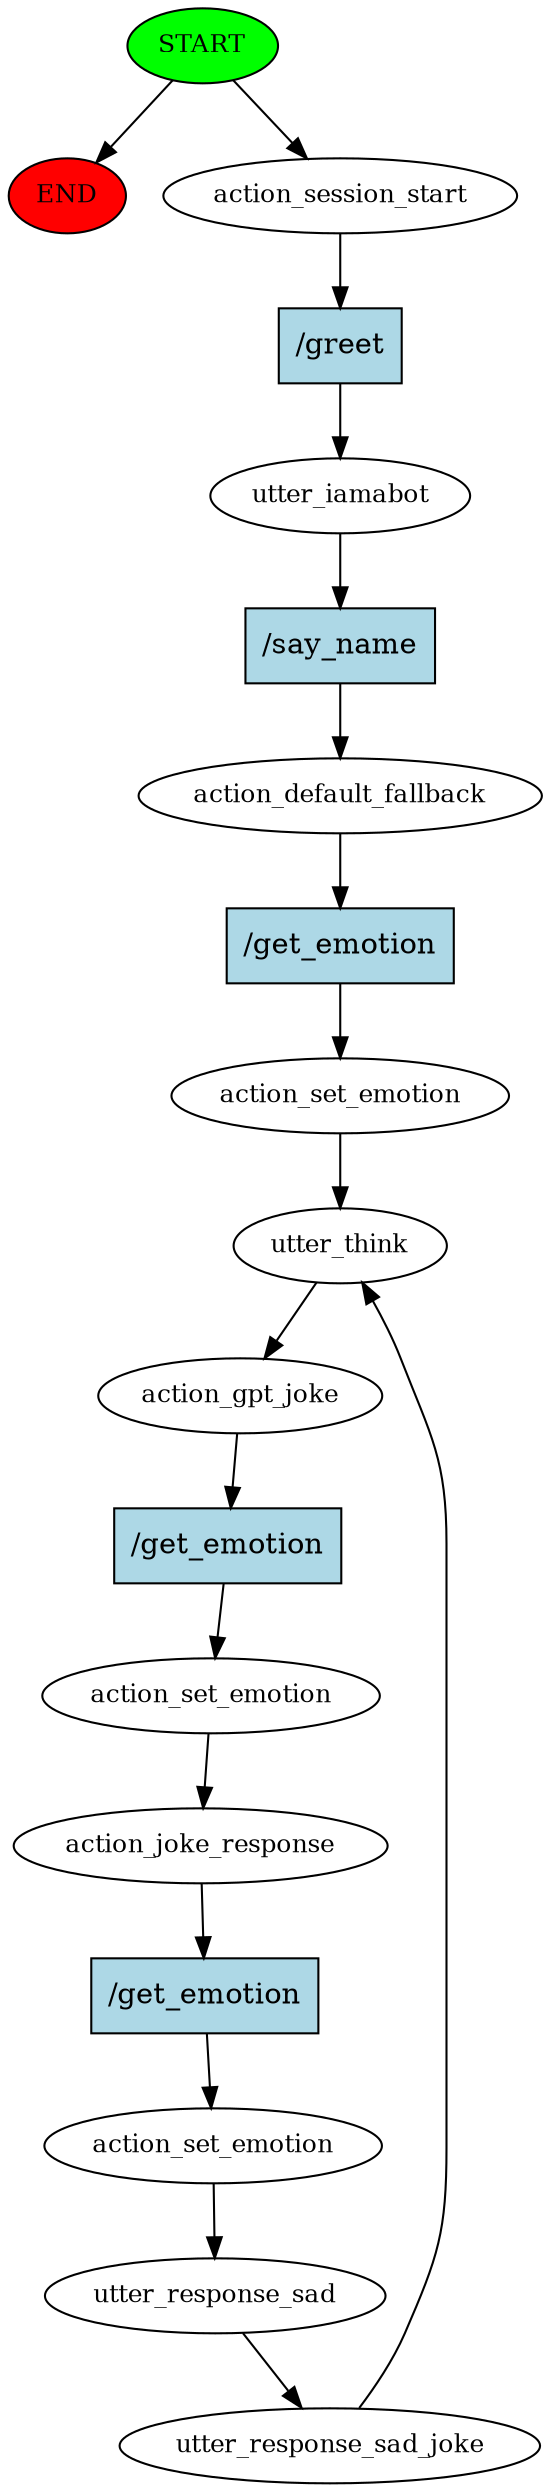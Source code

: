 digraph  {
0 [class="start active", fillcolor=green, fontsize=12, label=START, style=filled];
"-1" [class=end, fillcolor=red, fontsize=12, label=END, style=filled];
1 [class=active, fontsize=12, label=action_session_start];
2 [class=active, fontsize=12, label=utter_iamabot];
3 [class=active, fontsize=12, label=action_default_fallback];
4 [class=active, fontsize=12, label=action_set_emotion];
5 [class=active, fontsize=12, label=utter_think];
6 [class=active, fontsize=12, label=action_gpt_joke];
7 [class="active dashed", fontsize=12, label=action_set_emotion];
8 [class=active, fontsize=12, label=action_joke_response];
9 [class=active, fontsize=12, label=action_set_emotion];
10 [class=active, fontsize=12, label=utter_response_sad];
11 [class=active, fontsize=12, label=utter_response_sad_joke];
15 [class="intent active", fillcolor=lightblue, label="/greet", shape=rect, style=filled];
16 [class="intent active", fillcolor=lightblue, label="/say_name", shape=rect, style=filled];
17 [class="intent active", fillcolor=lightblue, label="/get_emotion", shape=rect, style=filled];
18 [class="intent active", fillcolor=lightblue, label="/get_emotion", shape=rect, style=filled];
19 [class="intent active", fillcolor=lightblue, label="/get_emotion", shape=rect, style=filled];
0 -> "-1"  [class="", key=NONE, label=""];
0 -> 1  [class=active, key=NONE, label=""];
1 -> 15  [class=active, key=0];
2 -> 16  [class=active, key=0];
3 -> 17  [class=active, key=0];
4 -> 5  [class=active, key=NONE, label=""];
5 -> 6  [class=active, key=NONE, label=""];
6 -> 18  [class=active, key=0];
7 -> 8  [class=active, key=NONE, label=""];
8 -> 19  [class=active, key=0];
9 -> 10  [class=active, key=NONE, label=""];
10 -> 11  [class=active, key=NONE, label=""];
11 -> 5  [class=active, key=NONE, label=""];
15 -> 2  [class=active, key=0];
16 -> 3  [class=active, key=0];
17 -> 4  [class=active, key=0];
18 -> 7  [class=active, key=0];
19 -> 9  [class=active, key=0];
}
